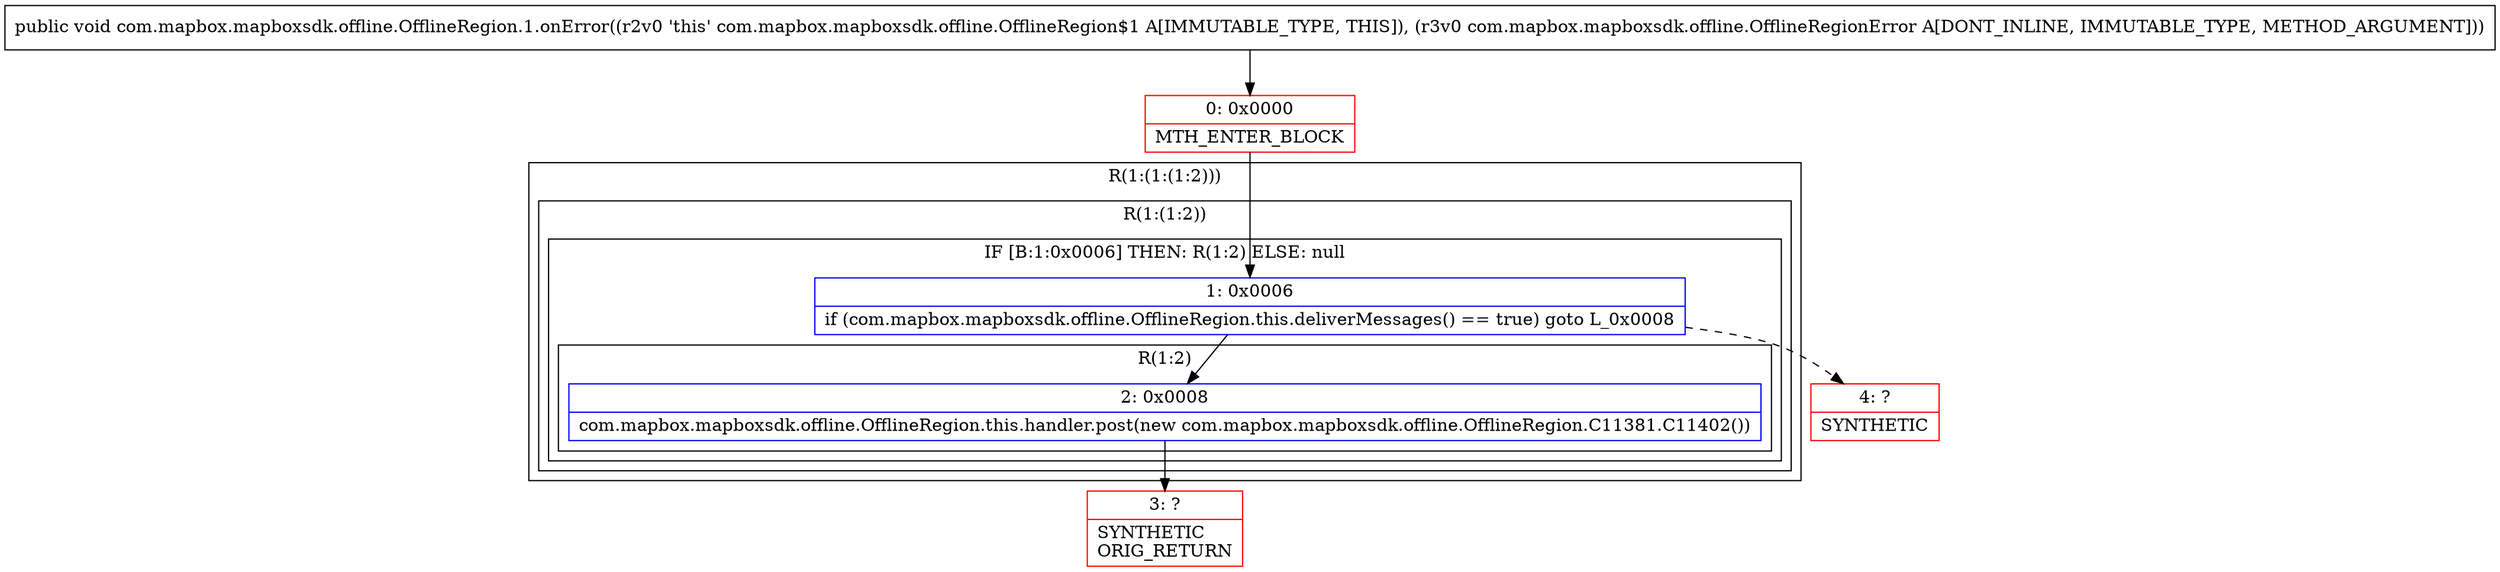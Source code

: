 digraph "CFG forcom.mapbox.mapboxsdk.offline.OfflineRegion.1.onError(Lcom\/mapbox\/mapboxsdk\/offline\/OfflineRegionError;)V" {
subgraph cluster_Region_1977683178 {
label = "R(1:(1:(1:2)))";
node [shape=record,color=blue];
subgraph cluster_Region_1762007894 {
label = "R(1:(1:2))";
node [shape=record,color=blue];
subgraph cluster_IfRegion_1198963773 {
label = "IF [B:1:0x0006] THEN: R(1:2) ELSE: null";
node [shape=record,color=blue];
Node_1 [shape=record,label="{1\:\ 0x0006|if (com.mapbox.mapboxsdk.offline.OfflineRegion.this.deliverMessages() == true) goto L_0x0008\l}"];
subgraph cluster_Region_321698711 {
label = "R(1:2)";
node [shape=record,color=blue];
Node_2 [shape=record,label="{2\:\ 0x0008|com.mapbox.mapboxsdk.offline.OfflineRegion.this.handler.post(new com.mapbox.mapboxsdk.offline.OfflineRegion.C11381.C11402())\l}"];
}
}
}
}
Node_0 [shape=record,color=red,label="{0\:\ 0x0000|MTH_ENTER_BLOCK\l}"];
Node_3 [shape=record,color=red,label="{3\:\ ?|SYNTHETIC\lORIG_RETURN\l}"];
Node_4 [shape=record,color=red,label="{4\:\ ?|SYNTHETIC\l}"];
MethodNode[shape=record,label="{public void com.mapbox.mapboxsdk.offline.OfflineRegion.1.onError((r2v0 'this' com.mapbox.mapboxsdk.offline.OfflineRegion$1 A[IMMUTABLE_TYPE, THIS]), (r3v0 com.mapbox.mapboxsdk.offline.OfflineRegionError A[DONT_INLINE, IMMUTABLE_TYPE, METHOD_ARGUMENT])) }"];
MethodNode -> Node_0;
Node_1 -> Node_2;
Node_1 -> Node_4[style=dashed];
Node_2 -> Node_3;
Node_0 -> Node_1;
}

